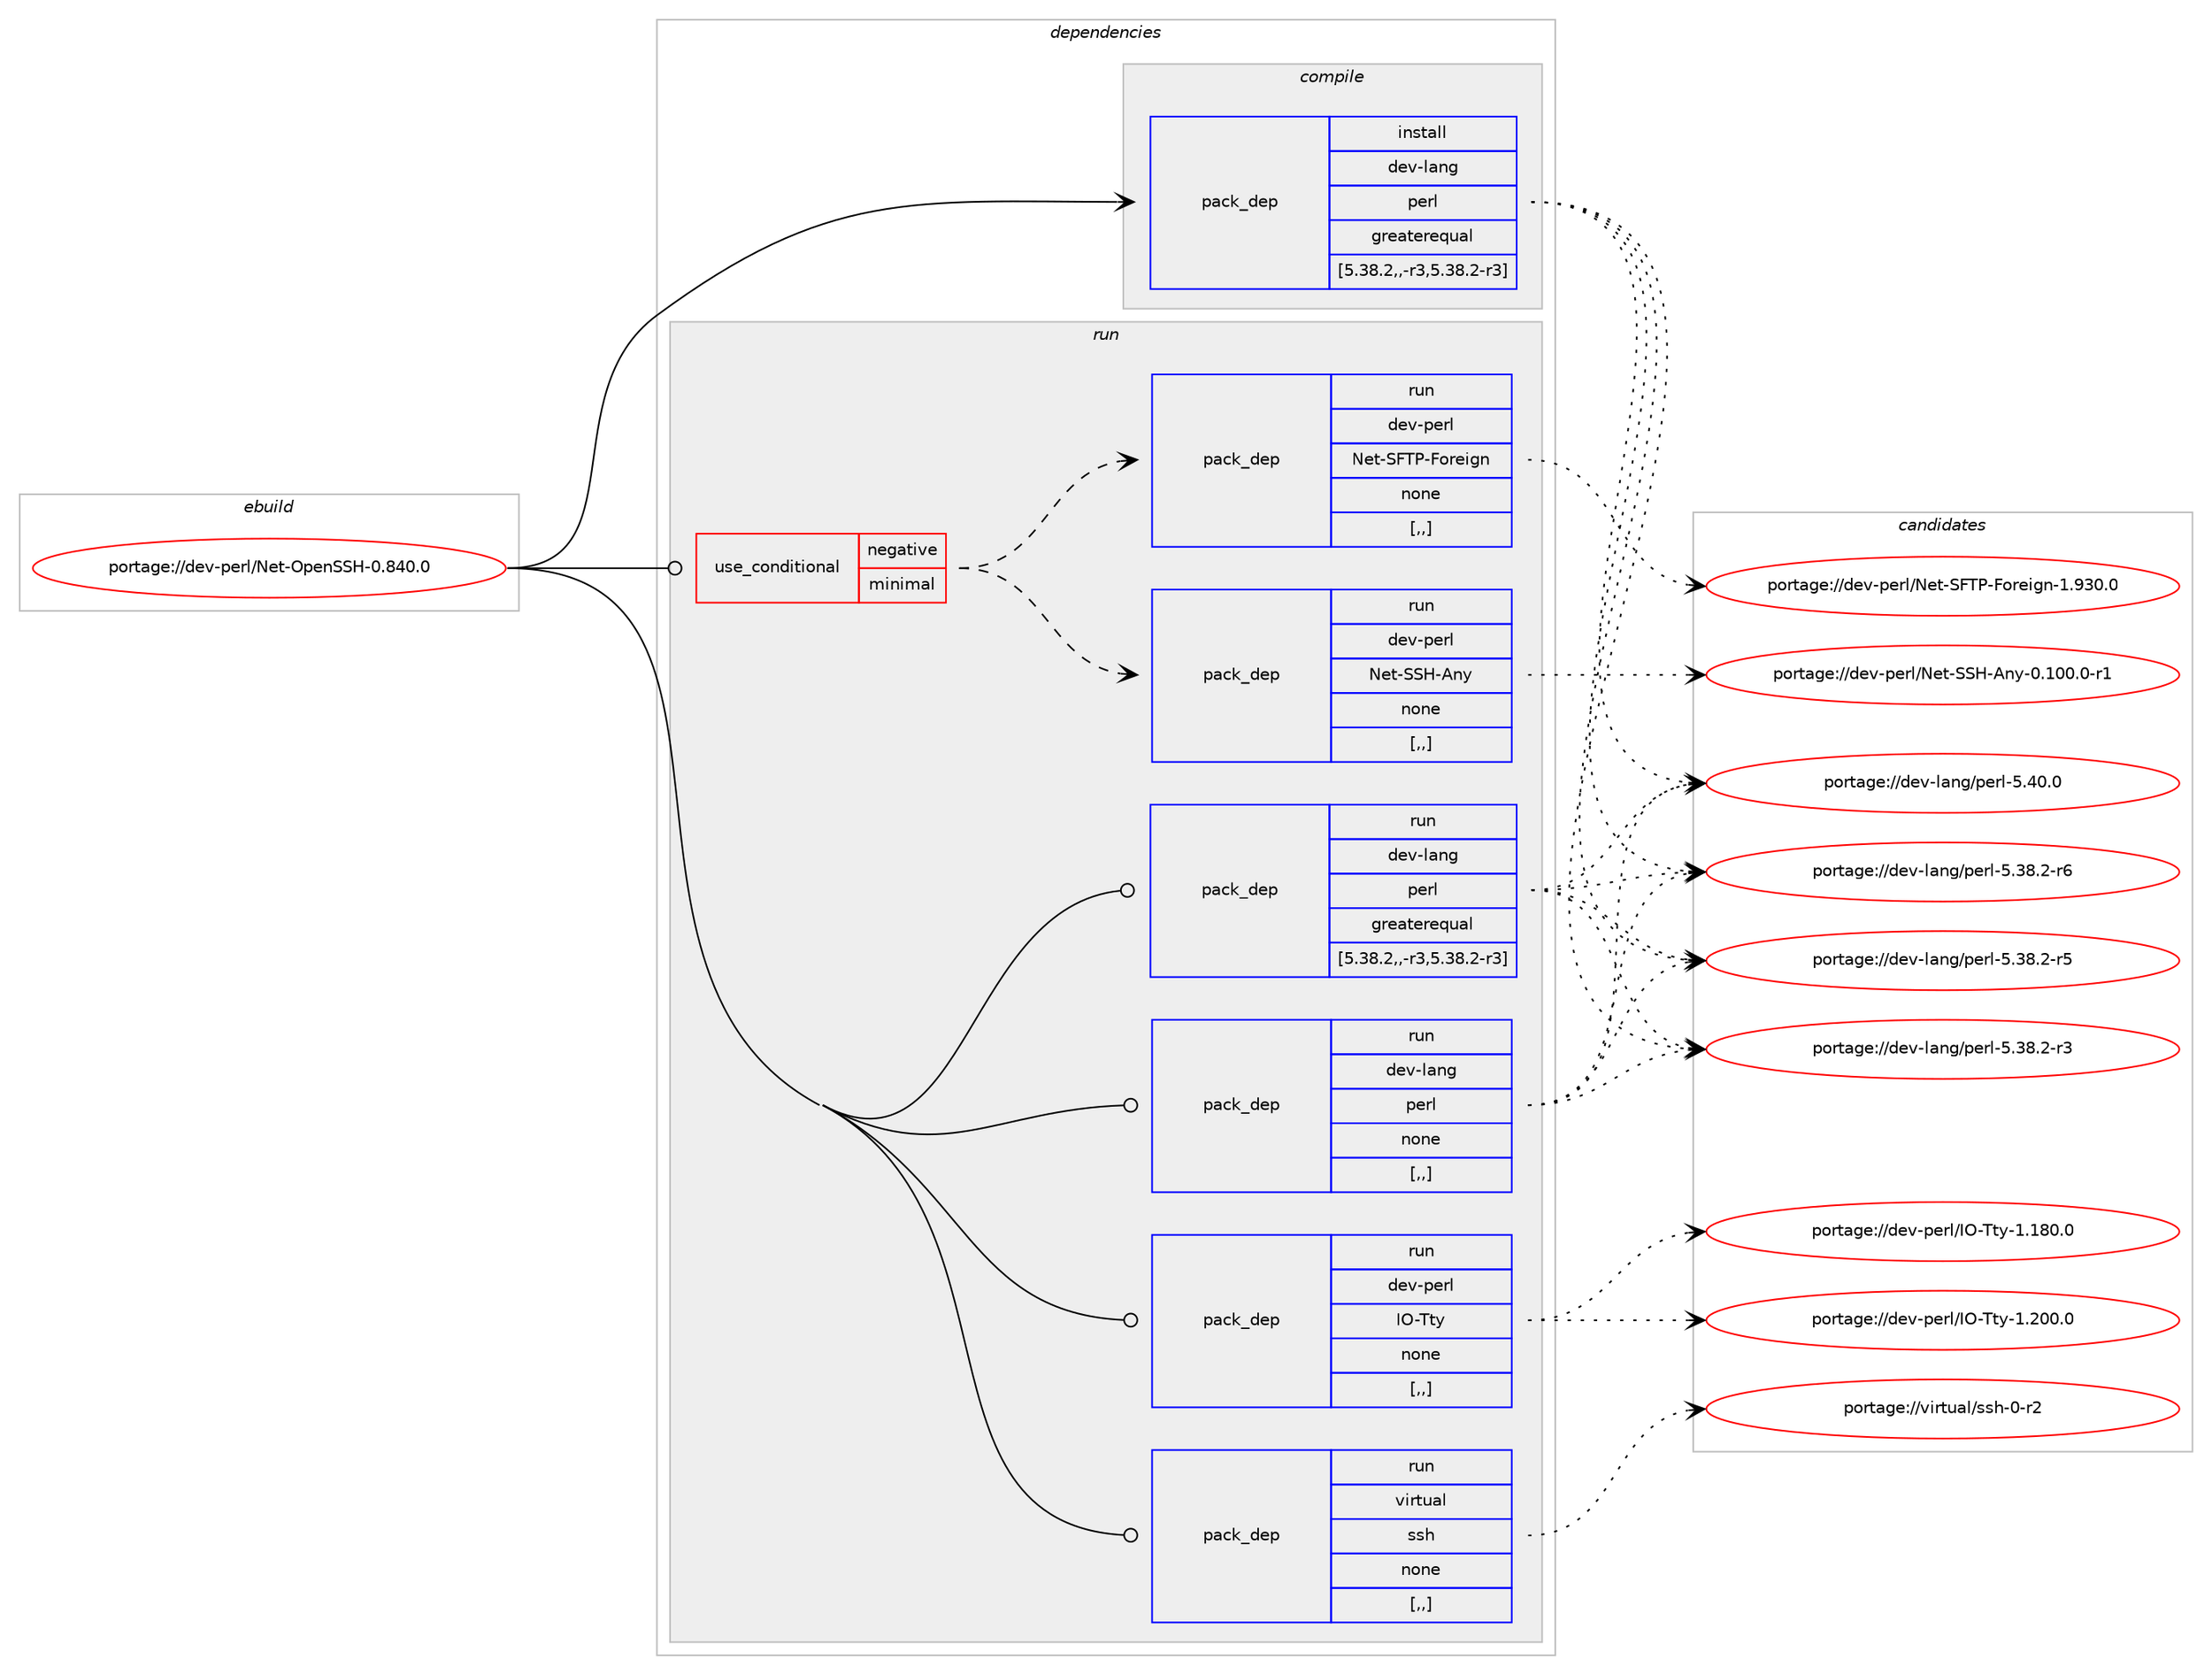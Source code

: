 digraph prolog {

# *************
# Graph options
# *************

newrank=true;
concentrate=true;
compound=true;
graph [rankdir=LR,fontname=Helvetica,fontsize=10,ranksep=1.5];#, ranksep=2.5, nodesep=0.2];
edge  [arrowhead=vee];
node  [fontname=Helvetica,fontsize=10];

# **********
# The ebuild
# **********

subgraph cluster_leftcol {
color=gray;
label=<<i>ebuild</i>>;
id [label="portage://dev-perl/Net-OpenSSH-0.840.0", color=red, width=4, href="../dev-perl/Net-OpenSSH-0.840.0.svg"];
}

# ****************
# The dependencies
# ****************

subgraph cluster_midcol {
color=gray;
label=<<i>dependencies</i>>;
subgraph cluster_compile {
fillcolor="#eeeeee";
style=filled;
label=<<i>compile</i>>;
subgraph pack103319 {
dependency134513 [label=<<TABLE BORDER="0" CELLBORDER="1" CELLSPACING="0" CELLPADDING="4" WIDTH="220"><TR><TD ROWSPAN="6" CELLPADDING="30">pack_dep</TD></TR><TR><TD WIDTH="110">install</TD></TR><TR><TD>dev-lang</TD></TR><TR><TD>perl</TD></TR><TR><TD>greaterequal</TD></TR><TR><TD>[5.38.2,,-r3,5.38.2-r3]</TD></TR></TABLE>>, shape=none, color=blue];
}
id:e -> dependency134513:w [weight=20,style="solid",arrowhead="vee"];
}
subgraph cluster_compileandrun {
fillcolor="#eeeeee";
style=filled;
label=<<i>compile and run</i>>;
}
subgraph cluster_run {
fillcolor="#eeeeee";
style=filled;
label=<<i>run</i>>;
subgraph cond29979 {
dependency134514 [label=<<TABLE BORDER="0" CELLBORDER="1" CELLSPACING="0" CELLPADDING="4"><TR><TD ROWSPAN="3" CELLPADDING="10">use_conditional</TD></TR><TR><TD>negative</TD></TR><TR><TD>minimal</TD></TR></TABLE>>, shape=none, color=red];
subgraph pack103320 {
dependency134515 [label=<<TABLE BORDER="0" CELLBORDER="1" CELLSPACING="0" CELLPADDING="4" WIDTH="220"><TR><TD ROWSPAN="6" CELLPADDING="30">pack_dep</TD></TR><TR><TD WIDTH="110">run</TD></TR><TR><TD>dev-perl</TD></TR><TR><TD>Net-SSH-Any</TD></TR><TR><TD>none</TD></TR><TR><TD>[,,]</TD></TR></TABLE>>, shape=none, color=blue];
}
dependency134514:e -> dependency134515:w [weight=20,style="dashed",arrowhead="vee"];
subgraph pack103321 {
dependency134516 [label=<<TABLE BORDER="0" CELLBORDER="1" CELLSPACING="0" CELLPADDING="4" WIDTH="220"><TR><TD ROWSPAN="6" CELLPADDING="30">pack_dep</TD></TR><TR><TD WIDTH="110">run</TD></TR><TR><TD>dev-perl</TD></TR><TR><TD>Net-SFTP-Foreign</TD></TR><TR><TD>none</TD></TR><TR><TD>[,,]</TD></TR></TABLE>>, shape=none, color=blue];
}
dependency134514:e -> dependency134516:w [weight=20,style="dashed",arrowhead="vee"];
}
id:e -> dependency134514:w [weight=20,style="solid",arrowhead="odot"];
subgraph pack103322 {
dependency134517 [label=<<TABLE BORDER="0" CELLBORDER="1" CELLSPACING="0" CELLPADDING="4" WIDTH="220"><TR><TD ROWSPAN="6" CELLPADDING="30">pack_dep</TD></TR><TR><TD WIDTH="110">run</TD></TR><TR><TD>dev-lang</TD></TR><TR><TD>perl</TD></TR><TR><TD>greaterequal</TD></TR><TR><TD>[5.38.2,,-r3,5.38.2-r3]</TD></TR></TABLE>>, shape=none, color=blue];
}
id:e -> dependency134517:w [weight=20,style="solid",arrowhead="odot"];
subgraph pack103323 {
dependency134518 [label=<<TABLE BORDER="0" CELLBORDER="1" CELLSPACING="0" CELLPADDING="4" WIDTH="220"><TR><TD ROWSPAN="6" CELLPADDING="30">pack_dep</TD></TR><TR><TD WIDTH="110">run</TD></TR><TR><TD>dev-lang</TD></TR><TR><TD>perl</TD></TR><TR><TD>none</TD></TR><TR><TD>[,,]</TD></TR></TABLE>>, shape=none, color=blue];
}
id:e -> dependency134518:w [weight=20,style="solid",arrowhead="odot"];
subgraph pack103324 {
dependency134519 [label=<<TABLE BORDER="0" CELLBORDER="1" CELLSPACING="0" CELLPADDING="4" WIDTH="220"><TR><TD ROWSPAN="6" CELLPADDING="30">pack_dep</TD></TR><TR><TD WIDTH="110">run</TD></TR><TR><TD>dev-perl</TD></TR><TR><TD>IO-Tty</TD></TR><TR><TD>none</TD></TR><TR><TD>[,,]</TD></TR></TABLE>>, shape=none, color=blue];
}
id:e -> dependency134519:w [weight=20,style="solid",arrowhead="odot"];
subgraph pack103325 {
dependency134520 [label=<<TABLE BORDER="0" CELLBORDER="1" CELLSPACING="0" CELLPADDING="4" WIDTH="220"><TR><TD ROWSPAN="6" CELLPADDING="30">pack_dep</TD></TR><TR><TD WIDTH="110">run</TD></TR><TR><TD>virtual</TD></TR><TR><TD>ssh</TD></TR><TR><TD>none</TD></TR><TR><TD>[,,]</TD></TR></TABLE>>, shape=none, color=blue];
}
id:e -> dependency134520:w [weight=20,style="solid",arrowhead="odot"];
}
}

# **************
# The candidates
# **************

subgraph cluster_choices {
rank=same;
color=gray;
label=<<i>candidates</i>>;

subgraph choice103319 {
color=black;
nodesep=1;
choice10010111845108971101034711210111410845534652484648 [label="portage://dev-lang/perl-5.40.0", color=red, width=4,href="../dev-lang/perl-5.40.0.svg"];
choice100101118451089711010347112101114108455346515646504511454 [label="portage://dev-lang/perl-5.38.2-r6", color=red, width=4,href="../dev-lang/perl-5.38.2-r6.svg"];
choice100101118451089711010347112101114108455346515646504511453 [label="portage://dev-lang/perl-5.38.2-r5", color=red, width=4,href="../dev-lang/perl-5.38.2-r5.svg"];
choice100101118451089711010347112101114108455346515646504511451 [label="portage://dev-lang/perl-5.38.2-r3", color=red, width=4,href="../dev-lang/perl-5.38.2-r3.svg"];
dependency134513:e -> choice10010111845108971101034711210111410845534652484648:w [style=dotted,weight="100"];
dependency134513:e -> choice100101118451089711010347112101114108455346515646504511454:w [style=dotted,weight="100"];
dependency134513:e -> choice100101118451089711010347112101114108455346515646504511453:w [style=dotted,weight="100"];
dependency134513:e -> choice100101118451089711010347112101114108455346515646504511451:w [style=dotted,weight="100"];
}
subgraph choice103320 {
color=black;
nodesep=1;
choice10010111845112101114108477810111645838372456511012145484649484846484511449 [label="portage://dev-perl/Net-SSH-Any-0.100.0-r1", color=red, width=4,href="../dev-perl/Net-SSH-Any-0.100.0-r1.svg"];
dependency134515:e -> choice10010111845112101114108477810111645838372456511012145484649484846484511449:w [style=dotted,weight="100"];
}
subgraph choice103321 {
color=black;
nodesep=1;
choice100101118451121011141084778101116458370848045701111141011051031104549465751484648 [label="portage://dev-perl/Net-SFTP-Foreign-1.930.0", color=red, width=4,href="../dev-perl/Net-SFTP-Foreign-1.930.0.svg"];
dependency134516:e -> choice100101118451121011141084778101116458370848045701111141011051031104549465751484648:w [style=dotted,weight="100"];
}
subgraph choice103322 {
color=black;
nodesep=1;
choice10010111845108971101034711210111410845534652484648 [label="portage://dev-lang/perl-5.40.0", color=red, width=4,href="../dev-lang/perl-5.40.0.svg"];
choice100101118451089711010347112101114108455346515646504511454 [label="portage://dev-lang/perl-5.38.2-r6", color=red, width=4,href="../dev-lang/perl-5.38.2-r6.svg"];
choice100101118451089711010347112101114108455346515646504511453 [label="portage://dev-lang/perl-5.38.2-r5", color=red, width=4,href="../dev-lang/perl-5.38.2-r5.svg"];
choice100101118451089711010347112101114108455346515646504511451 [label="portage://dev-lang/perl-5.38.2-r3", color=red, width=4,href="../dev-lang/perl-5.38.2-r3.svg"];
dependency134517:e -> choice10010111845108971101034711210111410845534652484648:w [style=dotted,weight="100"];
dependency134517:e -> choice100101118451089711010347112101114108455346515646504511454:w [style=dotted,weight="100"];
dependency134517:e -> choice100101118451089711010347112101114108455346515646504511453:w [style=dotted,weight="100"];
dependency134517:e -> choice100101118451089711010347112101114108455346515646504511451:w [style=dotted,weight="100"];
}
subgraph choice103323 {
color=black;
nodesep=1;
choice10010111845108971101034711210111410845534652484648 [label="portage://dev-lang/perl-5.40.0", color=red, width=4,href="../dev-lang/perl-5.40.0.svg"];
choice100101118451089711010347112101114108455346515646504511454 [label="portage://dev-lang/perl-5.38.2-r6", color=red, width=4,href="../dev-lang/perl-5.38.2-r6.svg"];
choice100101118451089711010347112101114108455346515646504511453 [label="portage://dev-lang/perl-5.38.2-r5", color=red, width=4,href="../dev-lang/perl-5.38.2-r5.svg"];
choice100101118451089711010347112101114108455346515646504511451 [label="portage://dev-lang/perl-5.38.2-r3", color=red, width=4,href="../dev-lang/perl-5.38.2-r3.svg"];
dependency134518:e -> choice10010111845108971101034711210111410845534652484648:w [style=dotted,weight="100"];
dependency134518:e -> choice100101118451089711010347112101114108455346515646504511454:w [style=dotted,weight="100"];
dependency134518:e -> choice100101118451089711010347112101114108455346515646504511453:w [style=dotted,weight="100"];
dependency134518:e -> choice100101118451089711010347112101114108455346515646504511451:w [style=dotted,weight="100"];
}
subgraph choice103324 {
color=black;
nodesep=1;
choice1001011184511210111410847737945841161214549465048484648 [label="portage://dev-perl/IO-Tty-1.200.0", color=red, width=4,href="../dev-perl/IO-Tty-1.200.0.svg"];
choice1001011184511210111410847737945841161214549464956484648 [label="portage://dev-perl/IO-Tty-1.180.0", color=red, width=4,href="../dev-perl/IO-Tty-1.180.0.svg"];
dependency134519:e -> choice1001011184511210111410847737945841161214549465048484648:w [style=dotted,weight="100"];
dependency134519:e -> choice1001011184511210111410847737945841161214549464956484648:w [style=dotted,weight="100"];
}
subgraph choice103325 {
color=black;
nodesep=1;
choice118105114116117971084711511510445484511450 [label="portage://virtual/ssh-0-r2", color=red, width=4,href="../virtual/ssh-0-r2.svg"];
dependency134520:e -> choice118105114116117971084711511510445484511450:w [style=dotted,weight="100"];
}
}

}
